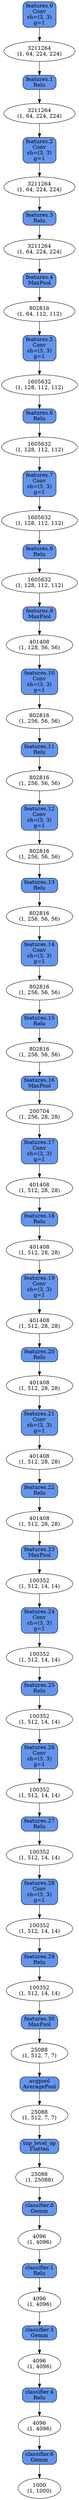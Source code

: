 digraph Net {
rankdir=TB;
"features.0" [fillcolor="#6495ED", label="features.0\nConv\nsh=(3, 3)\ng=1", shape=record, style="rounded, filled"];
"features.1" [fillcolor="#6495ED", label="features.1\nRelu", shape=record, style="rounded, filled"];
"features.2" [fillcolor="#6495ED", label="features.2\nConv\nsh=(3, 3)\ng=1", shape=record, style="rounded, filled"];
"features.3" [fillcolor="#6495ED", label="features.3\nRelu", shape=record, style="rounded, filled"];
"features.4" [fillcolor="#6495ED", label="features.4\nMaxPool", shape=record, style="rounded, filled"];
"features.5" [fillcolor="#6495ED", label="features.5\nConv\nsh=(3, 3)\ng=1", shape=record, style="rounded, filled"];
"features.6" [fillcolor="#6495ED", label="features.6\nRelu", shape=record, style="rounded, filled"];
"features.7" [fillcolor="#6495ED", label="features.7\nConv\nsh=(3, 3)\ng=1", shape=record, style="rounded, filled"];
"features.8" [fillcolor="#6495ED", label="features.8\nRelu", shape=record, style="rounded, filled"];
"features.9" [fillcolor="#6495ED", label="features.9\nMaxPool", shape=record, style="rounded, filled"];
"features.10" [fillcolor="#6495ED", label="features.10\nConv\nsh=(3, 3)\ng=1", shape=record, style="rounded, filled"];
"features.11" [fillcolor="#6495ED", label="features.11\nRelu", shape=record, style="rounded, filled"];
"features.12" [fillcolor="#6495ED", label="features.12\nConv\nsh=(3, 3)\ng=1", shape=record, style="rounded, filled"];
"features.13" [fillcolor="#6495ED", label="features.13\nRelu", shape=record, style="rounded, filled"];
"features.14" [fillcolor="#6495ED", label="features.14\nConv\nsh=(3, 3)\ng=1", shape=record, style="rounded, filled"];
"features.15" [fillcolor="#6495ED", label="features.15\nRelu", shape=record, style="rounded, filled"];
"features.16" [fillcolor="#6495ED", label="features.16\nMaxPool", shape=record, style="rounded, filled"];
"features.17" [fillcolor="#6495ED", label="features.17\nConv\nsh=(3, 3)\ng=1", shape=record, style="rounded, filled"];
"features.18" [fillcolor="#6495ED", label="features.18\nRelu", shape=record, style="rounded, filled"];
"features.19" [fillcolor="#6495ED", label="features.19\nConv\nsh=(3, 3)\ng=1", shape=record, style="rounded, filled"];
"features.20" [fillcolor="#6495ED", label="features.20\nRelu", shape=record, style="rounded, filled"];
"features.21" [fillcolor="#6495ED", label="features.21\nConv\nsh=(3, 3)\ng=1", shape=record, style="rounded, filled"];
"features.22" [fillcolor="#6495ED", label="features.22\nRelu", shape=record, style="rounded, filled"];
"features.23" [fillcolor="#6495ED", label="features.23\nMaxPool", shape=record, style="rounded, filled"];
"features.24" [fillcolor="#6495ED", label="features.24\nConv\nsh=(3, 3)\ng=1", shape=record, style="rounded, filled"];
"features.25" [fillcolor="#6495ED", label="features.25\nRelu", shape=record, style="rounded, filled"];
"features.26" [fillcolor="#6495ED", label="features.26\nConv\nsh=(3, 3)\ng=1", shape=record, style="rounded, filled"];
"features.27" [fillcolor="#6495ED", label="features.27\nRelu", shape=record, style="rounded, filled"];
"features.28" [fillcolor="#6495ED", label="features.28\nConv\nsh=(3, 3)\ng=1", shape=record, style="rounded, filled"];
"features.29" [fillcolor="#6495ED", label="features.29\nRelu", shape=record, style="rounded, filled"];
"features.30" [fillcolor="#6495ED", label="features.30\nMaxPool", shape=record, style="rounded, filled"];
avgpool [fillcolor="#6495ED", label="avgpool\nAveragePool", shape=record, style="rounded, filled"];
top_level_op [fillcolor="#6495ED", label="top_level_op\nFlatten", shape=record, style="rounded, filled"];
"classifier.0" [fillcolor="#6495ED", label="classifier.0\nGemm", shape=record, style="rounded, filled"];
"classifier.1" [fillcolor="#6495ED", label="classifier.1\nRelu", shape=record, style="rounded, filled"];
"classifier.3" [fillcolor="#6495ED", label="classifier.3\nGemm", shape=record, style="rounded, filled"];
"classifier.4" [fillcolor="#6495ED", label="classifier.4\nRelu", shape=record, style="rounded, filled"];
"classifier.6" [fillcolor="#6495ED", label="classifier.6\nGemm", shape=record, style="rounded, filled"];
70 [label="1000\n(1, 1000)"];
33 [label="3211264\n(1, 64, 224, 224)"];
34 [label="3211264\n(1, 64, 224, 224)"];
35 [label="3211264\n(1, 64, 224, 224)"];
36 [label="3211264\n(1, 64, 224, 224)"];
37 [label="802816\n(1, 64, 112, 112)"];
38 [label="1605632\n(1, 128, 112, 112)"];
39 [label="1605632\n(1, 128, 112, 112)"];
40 [label="1605632\n(1, 128, 112, 112)"];
41 [label="1605632\n(1, 128, 112, 112)"];
42 [label="401408\n(1, 128, 56, 56)"];
43 [label="802816\n(1, 256, 56, 56)"];
44 [label="802816\n(1, 256, 56, 56)"];
45 [label="802816\n(1, 256, 56, 56)"];
46 [label="802816\n(1, 256, 56, 56)"];
47 [label="802816\n(1, 256, 56, 56)"];
48 [label="802816\n(1, 256, 56, 56)"];
49 [label="200704\n(1, 256, 28, 28)"];
50 [label="401408\n(1, 512, 28, 28)"];
51 [label="401408\n(1, 512, 28, 28)"];
52 [label="401408\n(1, 512, 28, 28)"];
53 [label="401408\n(1, 512, 28, 28)"];
54 [label="401408\n(1, 512, 28, 28)"];
55 [label="401408\n(1, 512, 28, 28)"];
56 [label="100352\n(1, 512, 14, 14)"];
57 [label="100352\n(1, 512, 14, 14)"];
58 [label="100352\n(1, 512, 14, 14)"];
59 [label="100352\n(1, 512, 14, 14)"];
60 [label="100352\n(1, 512, 14, 14)"];
61 [label="100352\n(1, 512, 14, 14)"];
62 [label="100352\n(1, 512, 14, 14)"];
63 [label="25088\n(1, 512, 7, 7)"];
64 [label="25088\n(1, 512, 7, 7)"];
65 [label="25088\n(1, 25088)"];
66 [label="4096\n(1, 4096)"];
67 [label="4096\n(1, 4096)"];
68 [label="4096\n(1, 4096)"];
69 [label="4096\n(1, 4096)"];
"features.0" -> 33;
33 -> "features.1";
"features.1" -> 34;
34 -> "features.2";
"features.2" -> 35;
35 -> "features.3";
"features.3" -> 36;
36 -> "features.4";
"features.4" -> 37;
37 -> "features.5";
"features.5" -> 38;
38 -> "features.6";
"features.6" -> 39;
39 -> "features.7";
"features.7" -> 40;
40 -> "features.8";
"features.8" -> 41;
41 -> "features.9";
"features.9" -> 42;
42 -> "features.10";
"features.10" -> 43;
43 -> "features.11";
"features.11" -> 44;
44 -> "features.12";
"features.12" -> 45;
45 -> "features.13";
"features.13" -> 46;
46 -> "features.14";
"features.14" -> 47;
47 -> "features.15";
"features.15" -> 48;
48 -> "features.16";
"features.16" -> 49;
49 -> "features.17";
"features.17" -> 50;
50 -> "features.18";
"features.18" -> 51;
51 -> "features.19";
"features.19" -> 52;
52 -> "features.20";
"features.20" -> 53;
53 -> "features.21";
"features.21" -> 54;
54 -> "features.22";
"features.22" -> 55;
55 -> "features.23";
"features.23" -> 56;
56 -> "features.24";
"features.24" -> 57;
57 -> "features.25";
"features.25" -> 58;
58 -> "features.26";
"features.26" -> 59;
59 -> "features.27";
"features.27" -> 60;
60 -> "features.28";
"features.28" -> 61;
61 -> "features.29";
"features.29" -> 62;
62 -> "features.30";
"features.30" -> 63;
63 -> avgpool;
avgpool -> 64;
64 -> top_level_op;
top_level_op -> 65;
65 -> "classifier.0";
"classifier.0" -> 66;
66 -> "classifier.1";
"classifier.1" -> 67;
67 -> "classifier.3";
"classifier.3" -> 68;
68 -> "classifier.4";
"classifier.4" -> 69;
69 -> "classifier.6";
"classifier.6" -> 70;
}
